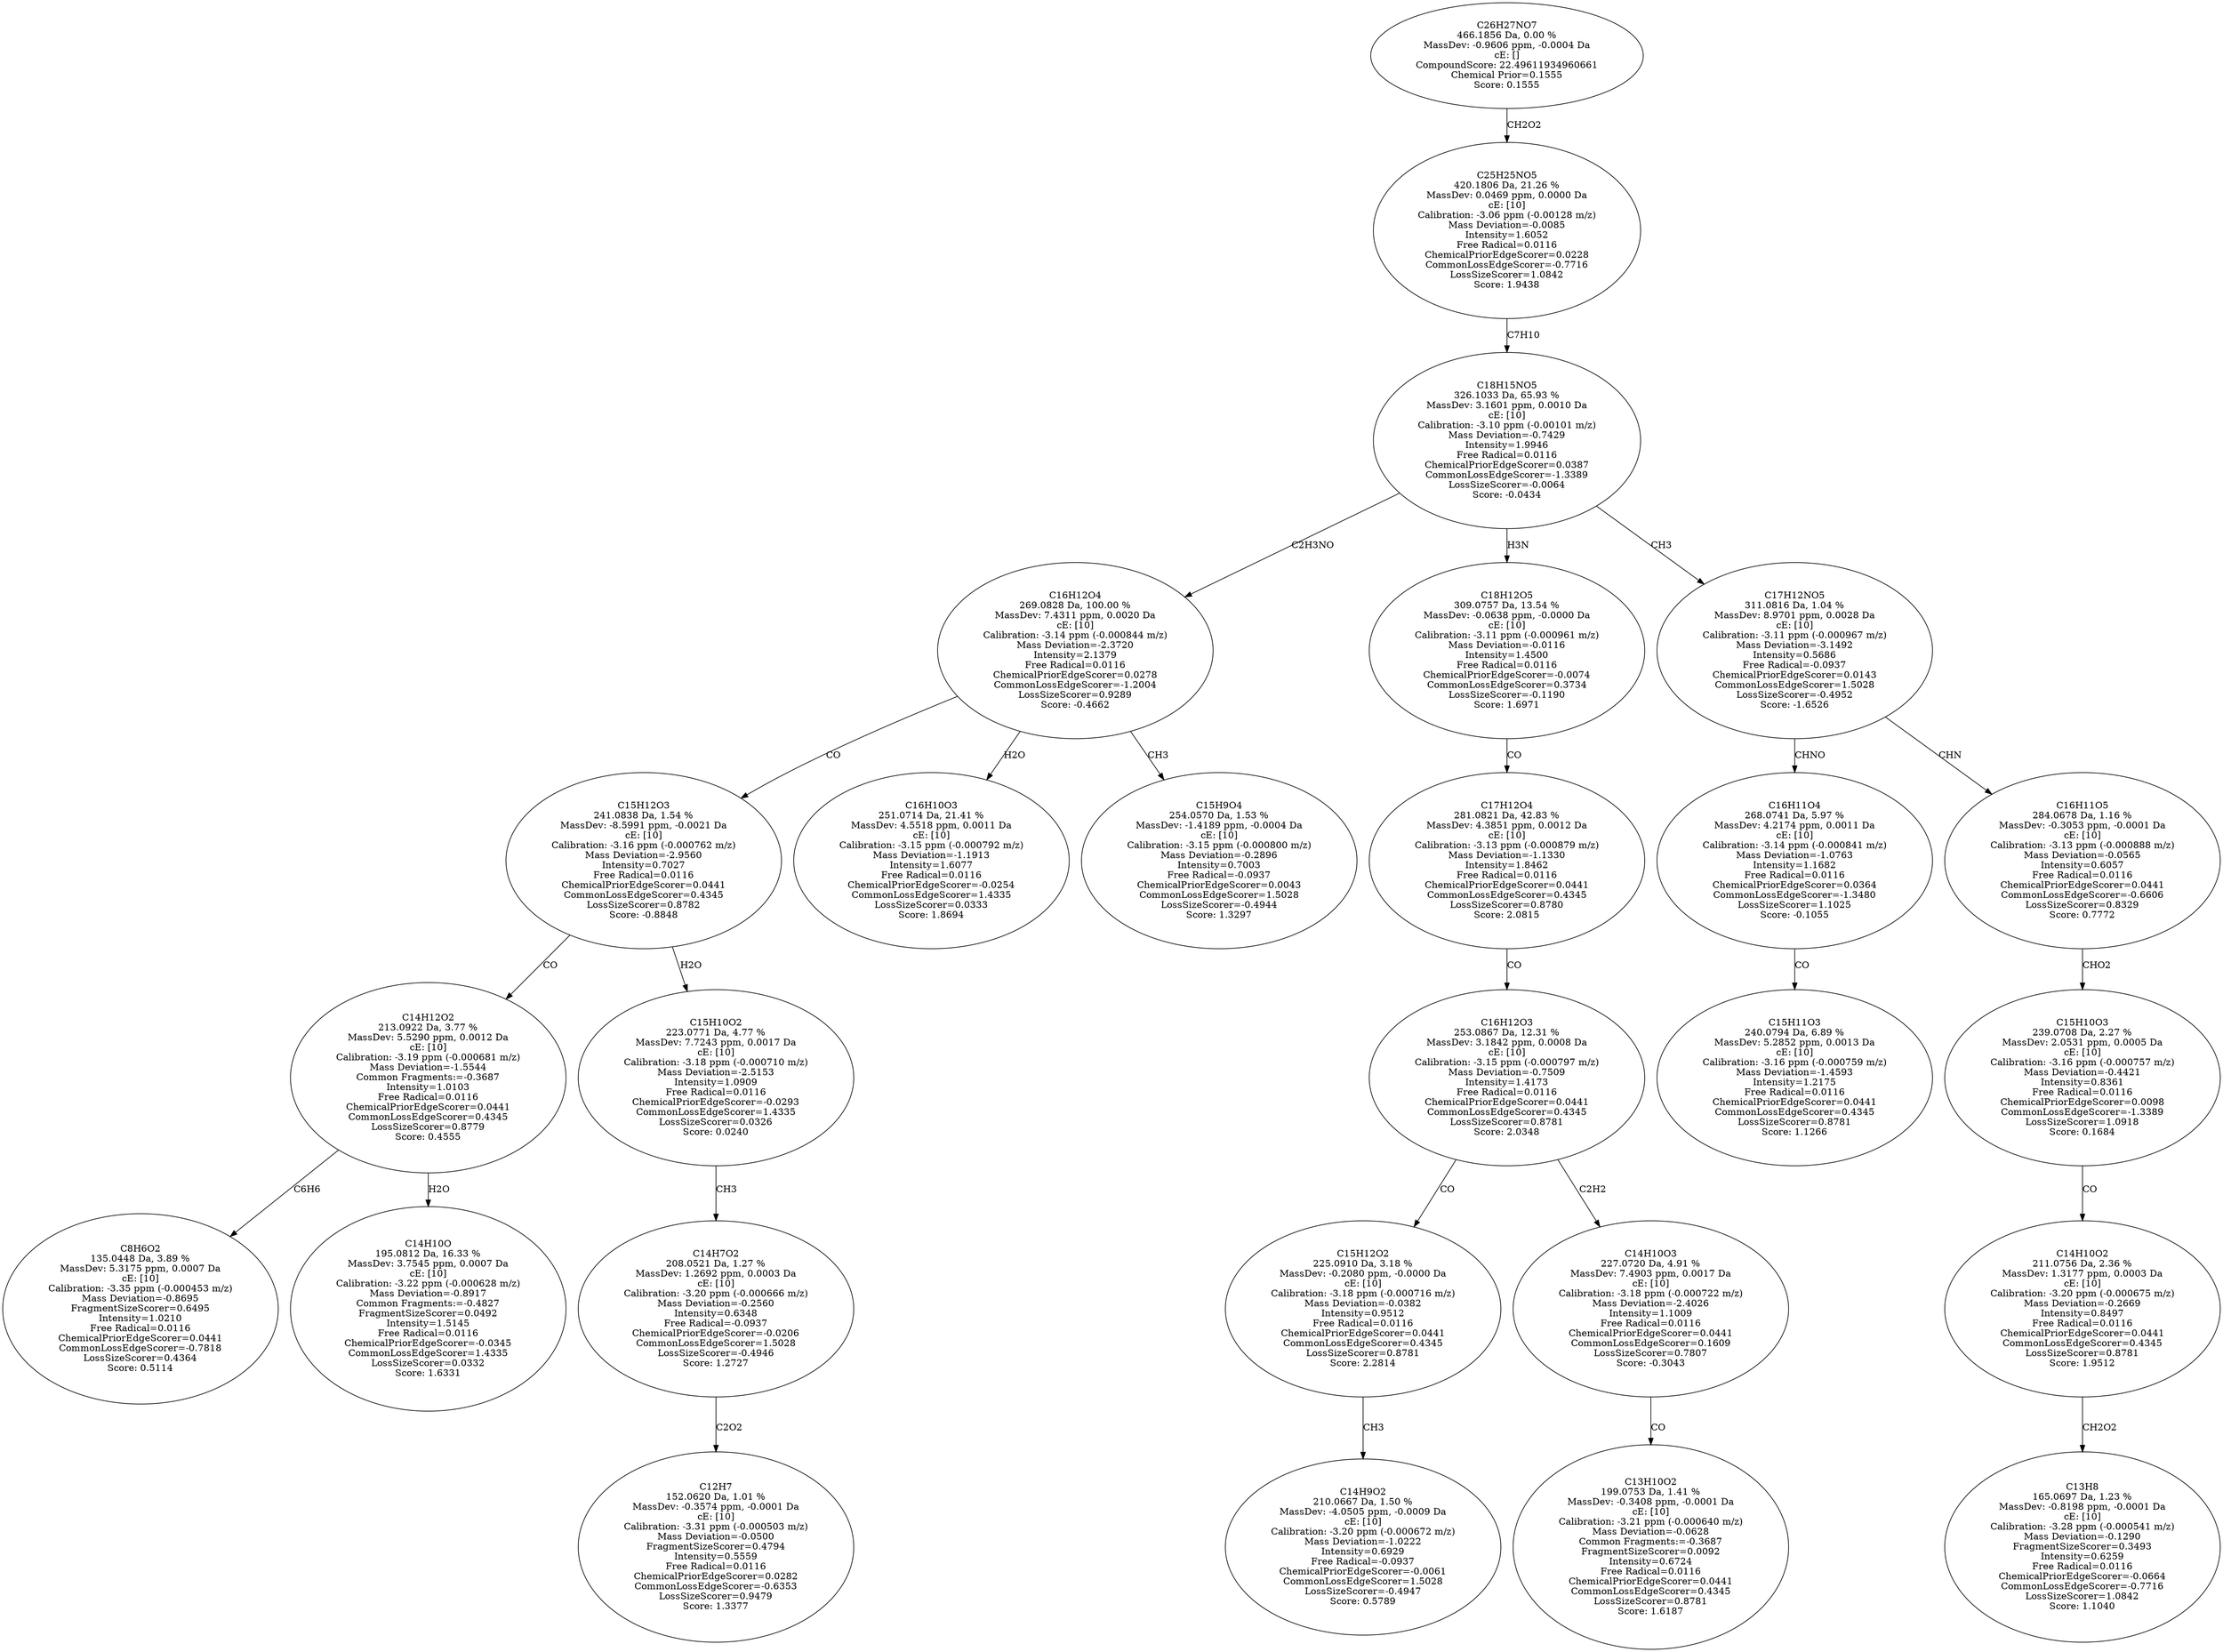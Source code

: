 strict digraph {
v1 [label="C8H6O2\n135.0448 Da, 3.89 %\nMassDev: 5.3175 ppm, 0.0007 Da\ncE: [10]\nCalibration: -3.35 ppm (-0.000453 m/z)\nMass Deviation=-0.8695\nFragmentSizeScorer=0.6495\nIntensity=1.0210\nFree Radical=0.0116\nChemicalPriorEdgeScorer=0.0441\nCommonLossEdgeScorer=-0.7818\nLossSizeScorer=0.4364\nScore: 0.5114"];
v2 [label="C14H10O\n195.0812 Da, 16.33 %\nMassDev: 3.7545 ppm, 0.0007 Da\ncE: [10]\nCalibration: -3.22 ppm (-0.000628 m/z)\nMass Deviation=-0.8917\nCommon Fragments:=-0.4827\nFragmentSizeScorer=0.0492\nIntensity=1.5145\nFree Radical=0.0116\nChemicalPriorEdgeScorer=-0.0345\nCommonLossEdgeScorer=1.4335\nLossSizeScorer=0.0332\nScore: 1.6331"];
v3 [label="C14H12O2\n213.0922 Da, 3.77 %\nMassDev: 5.5290 ppm, 0.0012 Da\ncE: [10]\nCalibration: -3.19 ppm (-0.000681 m/z)\nMass Deviation=-1.5544\nCommon Fragments:=-0.3687\nIntensity=1.0103\nFree Radical=0.0116\nChemicalPriorEdgeScorer=0.0441\nCommonLossEdgeScorer=0.4345\nLossSizeScorer=0.8779\nScore: 0.4555"];
v4 [label="C12H7\n152.0620 Da, 1.01 %\nMassDev: -0.3574 ppm, -0.0001 Da\ncE: [10]\nCalibration: -3.31 ppm (-0.000503 m/z)\nMass Deviation=-0.0500\nFragmentSizeScorer=0.4794\nIntensity=0.5559\nFree Radical=0.0116\nChemicalPriorEdgeScorer=0.0282\nCommonLossEdgeScorer=-0.6353\nLossSizeScorer=0.9479\nScore: 1.3377"];
v5 [label="C14H7O2\n208.0521 Da, 1.27 %\nMassDev: 1.2692 ppm, 0.0003 Da\ncE: [10]\nCalibration: -3.20 ppm (-0.000666 m/z)\nMass Deviation=-0.2560\nIntensity=0.6348\nFree Radical=-0.0937\nChemicalPriorEdgeScorer=-0.0206\nCommonLossEdgeScorer=1.5028\nLossSizeScorer=-0.4946\nScore: 1.2727"];
v6 [label="C15H10O2\n223.0771 Da, 4.77 %\nMassDev: 7.7243 ppm, 0.0017 Da\ncE: [10]\nCalibration: -3.18 ppm (-0.000710 m/z)\nMass Deviation=-2.5153\nIntensity=1.0909\nFree Radical=0.0116\nChemicalPriorEdgeScorer=-0.0293\nCommonLossEdgeScorer=1.4335\nLossSizeScorer=0.0326\nScore: 0.0240"];
v7 [label="C15H12O3\n241.0838 Da, 1.54 %\nMassDev: -8.5991 ppm, -0.0021 Da\ncE: [10]\nCalibration: -3.16 ppm (-0.000762 m/z)\nMass Deviation=-2.9560\nIntensity=0.7027\nFree Radical=0.0116\nChemicalPriorEdgeScorer=0.0441\nCommonLossEdgeScorer=0.4345\nLossSizeScorer=0.8782\nScore: -0.8848"];
v8 [label="C16H10O3\n251.0714 Da, 21.41 %\nMassDev: 4.5518 ppm, 0.0011 Da\ncE: [10]\nCalibration: -3.15 ppm (-0.000792 m/z)\nMass Deviation=-1.1913\nIntensity=1.6077\nFree Radical=0.0116\nChemicalPriorEdgeScorer=-0.0254\nCommonLossEdgeScorer=1.4335\nLossSizeScorer=0.0333\nScore: 1.8694"];
v9 [label="C15H9O4\n254.0570 Da, 1.53 %\nMassDev: -1.4189 ppm, -0.0004 Da\ncE: [10]\nCalibration: -3.15 ppm (-0.000800 m/z)\nMass Deviation=-0.2896\nIntensity=0.7003\nFree Radical=-0.0937\nChemicalPriorEdgeScorer=0.0043\nCommonLossEdgeScorer=1.5028\nLossSizeScorer=-0.4944\nScore: 1.3297"];
v10 [label="C16H12O4\n269.0828 Da, 100.00 %\nMassDev: 7.4311 ppm, 0.0020 Da\ncE: [10]\nCalibration: -3.14 ppm (-0.000844 m/z)\nMass Deviation=-2.3720\nIntensity=2.1379\nFree Radical=0.0116\nChemicalPriorEdgeScorer=0.0278\nCommonLossEdgeScorer=-1.2004\nLossSizeScorer=0.9289\nScore: -0.4662"];
v11 [label="C14H9O2\n210.0667 Da, 1.50 %\nMassDev: -4.0505 ppm, -0.0009 Da\ncE: [10]\nCalibration: -3.20 ppm (-0.000672 m/z)\nMass Deviation=-1.0222\nIntensity=0.6929\nFree Radical=-0.0937\nChemicalPriorEdgeScorer=-0.0061\nCommonLossEdgeScorer=1.5028\nLossSizeScorer=-0.4947\nScore: 0.5789"];
v12 [label="C15H12O2\n225.0910 Da, 3.18 %\nMassDev: -0.2080 ppm, -0.0000 Da\ncE: [10]\nCalibration: -3.18 ppm (-0.000716 m/z)\nMass Deviation=-0.0382\nIntensity=0.9512\nFree Radical=0.0116\nChemicalPriorEdgeScorer=0.0441\nCommonLossEdgeScorer=0.4345\nLossSizeScorer=0.8781\nScore: 2.2814"];
v13 [label="C13H10O2\n199.0753 Da, 1.41 %\nMassDev: -0.3408 ppm, -0.0001 Da\ncE: [10]\nCalibration: -3.21 ppm (-0.000640 m/z)\nMass Deviation=-0.0628\nCommon Fragments:=-0.3687\nFragmentSizeScorer=0.0092\nIntensity=0.6724\nFree Radical=0.0116\nChemicalPriorEdgeScorer=0.0441\nCommonLossEdgeScorer=0.4345\nLossSizeScorer=0.8781\nScore: 1.6187"];
v14 [label="C14H10O3\n227.0720 Da, 4.91 %\nMassDev: 7.4903 ppm, 0.0017 Da\ncE: [10]\nCalibration: -3.18 ppm (-0.000722 m/z)\nMass Deviation=-2.4026\nIntensity=1.1009\nFree Radical=0.0116\nChemicalPriorEdgeScorer=0.0441\nCommonLossEdgeScorer=0.1609\nLossSizeScorer=0.7807\nScore: -0.3043"];
v15 [label="C16H12O3\n253.0867 Da, 12.31 %\nMassDev: 3.1842 ppm, 0.0008 Da\ncE: [10]\nCalibration: -3.15 ppm (-0.000797 m/z)\nMass Deviation=-0.7509\nIntensity=1.4173\nFree Radical=0.0116\nChemicalPriorEdgeScorer=0.0441\nCommonLossEdgeScorer=0.4345\nLossSizeScorer=0.8781\nScore: 2.0348"];
v16 [label="C17H12O4\n281.0821 Da, 42.83 %\nMassDev: 4.3851 ppm, 0.0012 Da\ncE: [10]\nCalibration: -3.13 ppm (-0.000879 m/z)\nMass Deviation=-1.1330\nIntensity=1.8462\nFree Radical=0.0116\nChemicalPriorEdgeScorer=0.0441\nCommonLossEdgeScorer=0.4345\nLossSizeScorer=0.8780\nScore: 2.0815"];
v17 [label="C18H12O5\n309.0757 Da, 13.54 %\nMassDev: -0.0638 ppm, -0.0000 Da\ncE: [10]\nCalibration: -3.11 ppm (-0.000961 m/z)\nMass Deviation=-0.0116\nIntensity=1.4500\nFree Radical=0.0116\nChemicalPriorEdgeScorer=-0.0074\nCommonLossEdgeScorer=0.3734\nLossSizeScorer=-0.1190\nScore: 1.6971"];
v18 [label="C15H11O3\n240.0794 Da, 6.89 %\nMassDev: 5.2852 ppm, 0.0013 Da\ncE: [10]\nCalibration: -3.16 ppm (-0.000759 m/z)\nMass Deviation=-1.4593\nIntensity=1.2175\nFree Radical=0.0116\nChemicalPriorEdgeScorer=0.0441\nCommonLossEdgeScorer=0.4345\nLossSizeScorer=0.8781\nScore: 1.1266"];
v19 [label="C16H11O4\n268.0741 Da, 5.97 %\nMassDev: 4.2174 ppm, 0.0011 Da\ncE: [10]\nCalibration: -3.14 ppm (-0.000841 m/z)\nMass Deviation=-1.0763\nIntensity=1.1682\nFree Radical=0.0116\nChemicalPriorEdgeScorer=0.0364\nCommonLossEdgeScorer=-1.3480\nLossSizeScorer=1.1025\nScore: -0.1055"];
v20 [label="C13H8\n165.0697 Da, 1.23 %\nMassDev: -0.8198 ppm, -0.0001 Da\ncE: [10]\nCalibration: -3.28 ppm (-0.000541 m/z)\nMass Deviation=-0.1290\nFragmentSizeScorer=0.3493\nIntensity=0.6259\nFree Radical=0.0116\nChemicalPriorEdgeScorer=-0.0664\nCommonLossEdgeScorer=-0.7716\nLossSizeScorer=1.0842\nScore: 1.1040"];
v21 [label="C14H10O2\n211.0756 Da, 2.36 %\nMassDev: 1.3177 ppm, 0.0003 Da\ncE: [10]\nCalibration: -3.20 ppm (-0.000675 m/z)\nMass Deviation=-0.2669\nIntensity=0.8497\nFree Radical=0.0116\nChemicalPriorEdgeScorer=0.0441\nCommonLossEdgeScorer=0.4345\nLossSizeScorer=0.8781\nScore: 1.9512"];
v22 [label="C15H10O3\n239.0708 Da, 2.27 %\nMassDev: 2.0531 ppm, 0.0005 Da\ncE: [10]\nCalibration: -3.16 ppm (-0.000757 m/z)\nMass Deviation=-0.4421\nIntensity=0.8361\nFree Radical=0.0116\nChemicalPriorEdgeScorer=0.0098\nCommonLossEdgeScorer=-1.3389\nLossSizeScorer=1.0918\nScore: 0.1684"];
v23 [label="C16H11O5\n284.0678 Da, 1.16 %\nMassDev: -0.3053 ppm, -0.0001 Da\ncE: [10]\nCalibration: -3.13 ppm (-0.000888 m/z)\nMass Deviation=-0.0565\nIntensity=0.6057\nFree Radical=0.0116\nChemicalPriorEdgeScorer=0.0441\nCommonLossEdgeScorer=-0.6606\nLossSizeScorer=0.8329\nScore: 0.7772"];
v24 [label="C17H12NO5\n311.0816 Da, 1.04 %\nMassDev: 8.9701 ppm, 0.0028 Da\ncE: [10]\nCalibration: -3.11 ppm (-0.000967 m/z)\nMass Deviation=-3.1492\nIntensity=0.5686\nFree Radical=-0.0937\nChemicalPriorEdgeScorer=0.0143\nCommonLossEdgeScorer=1.5028\nLossSizeScorer=-0.4952\nScore: -1.6526"];
v25 [label="C18H15NO5\n326.1033 Da, 65.93 %\nMassDev: 3.1601 ppm, 0.0010 Da\ncE: [10]\nCalibration: -3.10 ppm (-0.00101 m/z)\nMass Deviation=-0.7429\nIntensity=1.9946\nFree Radical=0.0116\nChemicalPriorEdgeScorer=0.0387\nCommonLossEdgeScorer=-1.3389\nLossSizeScorer=-0.0064\nScore: -0.0434"];
v26 [label="C25H25NO5\n420.1806 Da, 21.26 %\nMassDev: 0.0469 ppm, 0.0000 Da\ncE: [10]\nCalibration: -3.06 ppm (-0.00128 m/z)\nMass Deviation=-0.0085\nIntensity=1.6052\nFree Radical=0.0116\nChemicalPriorEdgeScorer=0.0228\nCommonLossEdgeScorer=-0.7716\nLossSizeScorer=1.0842\nScore: 1.9438"];
v27 [label="C26H27NO7\n466.1856 Da, 0.00 %\nMassDev: -0.9606 ppm, -0.0004 Da\ncE: []\nCompoundScore: 22.49611934960661\nChemical Prior=0.1555\nScore: 0.1555"];
v3 -> v1 [label="C6H6"];
v3 -> v2 [label="H2O"];
v7 -> v3 [label="CO"];
v5 -> v4 [label="C2O2"];
v6 -> v5 [label="CH3"];
v7 -> v6 [label="H2O"];
v10 -> v7 [label="CO"];
v10 -> v8 [label="H2O"];
v10 -> v9 [label="CH3"];
v25 -> v10 [label="C2H3NO"];
v12 -> v11 [label="CH3"];
v15 -> v12 [label="CO"];
v14 -> v13 [label="CO"];
v15 -> v14 [label="C2H2"];
v16 -> v15 [label="CO"];
v17 -> v16 [label="CO"];
v25 -> v17 [label="H3N"];
v19 -> v18 [label="CO"];
v24 -> v19 [label="CHNO"];
v21 -> v20 [label="CH2O2"];
v22 -> v21 [label="CO"];
v23 -> v22 [label="CHO2"];
v24 -> v23 [label="CHN"];
v25 -> v24 [label="CH3"];
v26 -> v25 [label="C7H10"];
v27 -> v26 [label="CH2O2"];
}